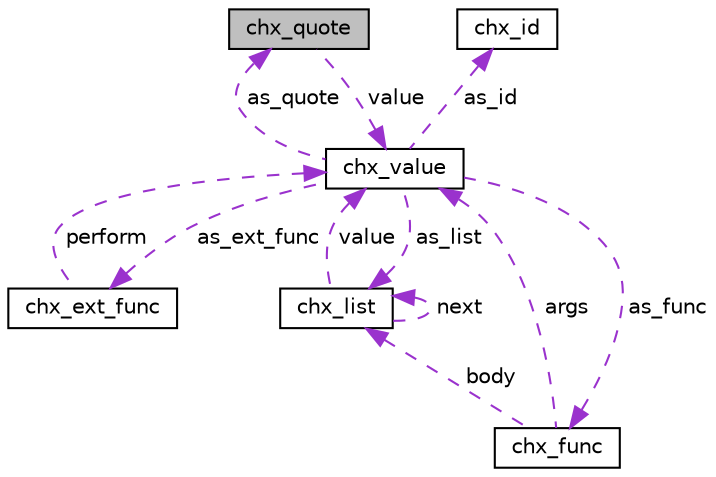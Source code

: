 digraph "chx_quote"
{
 // LATEX_PDF_SIZE
  edge [fontname="Helvetica",fontsize="10",labelfontname="Helvetica",labelfontsize="10"];
  node [fontname="Helvetica",fontsize="10",shape=record];
  Node1 [label="chx_quote",height=0.2,width=0.4,color="black", fillcolor="grey75", style="filled", fontcolor="black",tooltip="Quoted value type."];
  Node2 -> Node1 [dir="back",color="darkorchid3",fontsize="10",style="dashed",label=" value" ,fontname="Helvetica"];
  Node2 [label="chx_value",height=0.2,width=0.4,color="black", fillcolor="white", style="filled",URL="$structchx__value.html",tooltip="Represents a value in the cheax environment."];
  Node1 -> Node2 [dir="back",color="darkorchid3",fontsize="10",style="dashed",label=" as_quote" ,fontname="Helvetica"];
  Node3 -> Node2 [dir="back",color="darkorchid3",fontsize="10",style="dashed",label=" as_ext_func" ,fontname="Helvetica"];
  Node3 [label="chx_ext_func",height=0.2,width=0.4,color="black", fillcolor="white", style="filled",URL="$structchx__ext__func.html",tooltip="Cheax external/user function expression."];
  Node2 -> Node3 [dir="back",color="darkorchid3",fontsize="10",style="dashed",label=" perform" ,fontname="Helvetica"];
  Node4 -> Node2 [dir="back",color="darkorchid3",fontsize="10",style="dashed",label=" as_id" ,fontname="Helvetica"];
  Node4 [label="chx_id",height=0.2,width=0.4,color="black", fillcolor="white", style="filled",URL="$structchx__id.html",tooltip="Identifier type."];
  Node5 -> Node2 [dir="back",color="darkorchid3",fontsize="10",style="dashed",label=" as_list" ,fontname="Helvetica"];
  Node5 [label="chx_list",height=0.2,width=0.4,color="black", fillcolor="white", style="filled",URL="$structchx__list.html",tooltip="List type."];
  Node5 -> Node5 [dir="back",color="darkorchid3",fontsize="10",style="dashed",label=" next" ,fontname="Helvetica"];
  Node2 -> Node5 [dir="back",color="darkorchid3",fontsize="10",style="dashed",label=" value" ,fontname="Helvetica"];
  Node6 -> Node2 [dir="back",color="darkorchid3",fontsize="10",style="dashed",label=" as_func" ,fontname="Helvetica"];
  Node6 [label="chx_func",height=0.2,width=0.4,color="black", fillcolor="white", style="filled",URL="$structchx__func.html",tooltip="Function or macro type."];
  Node5 -> Node6 [dir="back",color="darkorchid3",fontsize="10",style="dashed",label=" body" ,fontname="Helvetica"];
  Node2 -> Node6 [dir="back",color="darkorchid3",fontsize="10",style="dashed",label=" args" ,fontname="Helvetica"];
}
